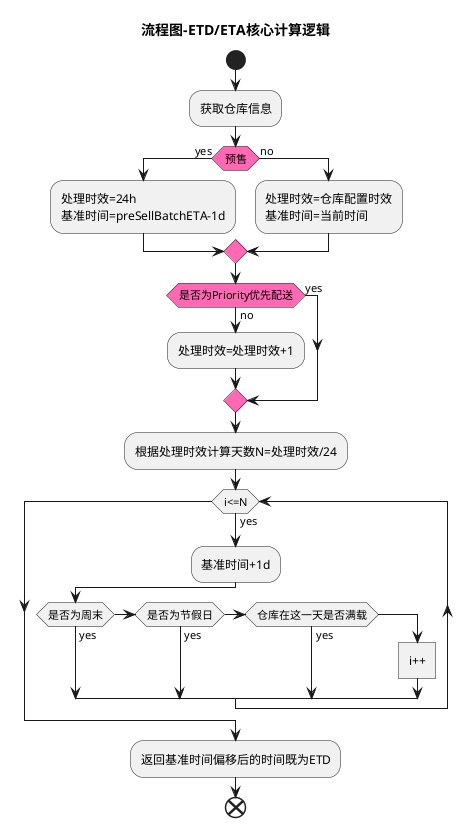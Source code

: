 @startuml
title 流程图-ETD/ETA核心计算逻辑

start
:获取仓库信息;
#HotPink:if (预售) then (yes)
    :处理时效=24h
    基准时间=preSellBatchETA-1d;
else (no)
    :处理时效=仓库配置时效
    基准时间=当前时间;

endif
#HotPink:if(是否为Priority优先配送) then(no)
    :处理时效=处理时效+1;
else(yes)
endif
:根据处理时效计算天数N=处理时效/24;
#HotPink:while (i<=N) is(yes)
    :基准时间+1d;
    if(是否为周末) then (yes)
    else if(是否为节假日) then (yes)
    else if(仓库在这一天是否满载) then (yes)
    else
        :i++]
    endif
endwhile
:返回基准时间偏移后的时间既为ETD;
end
@enduml
